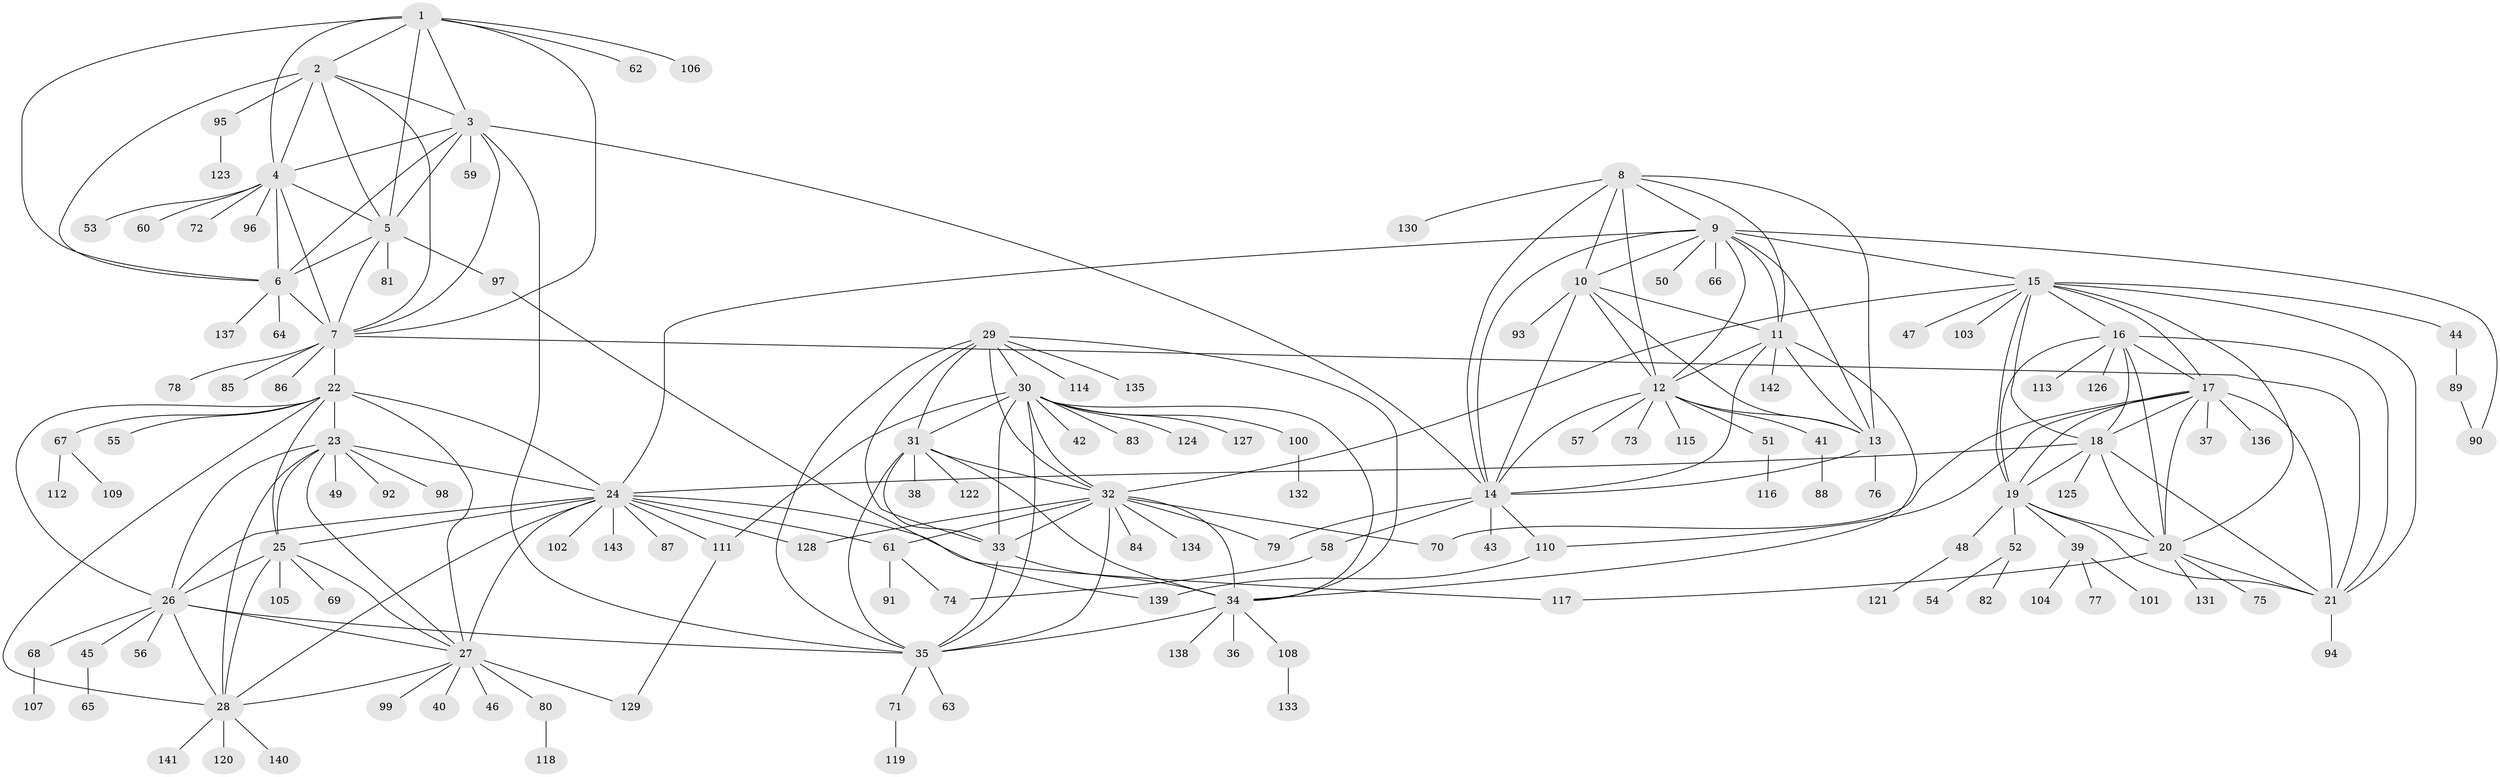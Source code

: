 // Generated by graph-tools (version 1.1) at 2025/26/03/09/25 03:26:43]
// undirected, 143 vertices, 234 edges
graph export_dot {
graph [start="1"]
  node [color=gray90,style=filled];
  1;
  2;
  3;
  4;
  5;
  6;
  7;
  8;
  9;
  10;
  11;
  12;
  13;
  14;
  15;
  16;
  17;
  18;
  19;
  20;
  21;
  22;
  23;
  24;
  25;
  26;
  27;
  28;
  29;
  30;
  31;
  32;
  33;
  34;
  35;
  36;
  37;
  38;
  39;
  40;
  41;
  42;
  43;
  44;
  45;
  46;
  47;
  48;
  49;
  50;
  51;
  52;
  53;
  54;
  55;
  56;
  57;
  58;
  59;
  60;
  61;
  62;
  63;
  64;
  65;
  66;
  67;
  68;
  69;
  70;
  71;
  72;
  73;
  74;
  75;
  76;
  77;
  78;
  79;
  80;
  81;
  82;
  83;
  84;
  85;
  86;
  87;
  88;
  89;
  90;
  91;
  92;
  93;
  94;
  95;
  96;
  97;
  98;
  99;
  100;
  101;
  102;
  103;
  104;
  105;
  106;
  107;
  108;
  109;
  110;
  111;
  112;
  113;
  114;
  115;
  116;
  117;
  118;
  119;
  120;
  121;
  122;
  123;
  124;
  125;
  126;
  127;
  128;
  129;
  130;
  131;
  132;
  133;
  134;
  135;
  136;
  137;
  138;
  139;
  140;
  141;
  142;
  143;
  1 -- 2;
  1 -- 3;
  1 -- 4;
  1 -- 5;
  1 -- 6;
  1 -- 7;
  1 -- 62;
  1 -- 106;
  2 -- 3;
  2 -- 4;
  2 -- 5;
  2 -- 6;
  2 -- 7;
  2 -- 95;
  3 -- 4;
  3 -- 5;
  3 -- 6;
  3 -- 7;
  3 -- 14;
  3 -- 35;
  3 -- 59;
  4 -- 5;
  4 -- 6;
  4 -- 7;
  4 -- 53;
  4 -- 60;
  4 -- 72;
  4 -- 96;
  5 -- 6;
  5 -- 7;
  5 -- 81;
  5 -- 97;
  6 -- 7;
  6 -- 64;
  6 -- 137;
  7 -- 21;
  7 -- 22;
  7 -- 78;
  7 -- 85;
  7 -- 86;
  8 -- 9;
  8 -- 10;
  8 -- 11;
  8 -- 12;
  8 -- 13;
  8 -- 14;
  8 -- 130;
  9 -- 10;
  9 -- 11;
  9 -- 12;
  9 -- 13;
  9 -- 14;
  9 -- 15;
  9 -- 24;
  9 -- 50;
  9 -- 66;
  9 -- 90;
  10 -- 11;
  10 -- 12;
  10 -- 13;
  10 -- 14;
  10 -- 93;
  11 -- 12;
  11 -- 13;
  11 -- 14;
  11 -- 34;
  11 -- 142;
  12 -- 13;
  12 -- 14;
  12 -- 41;
  12 -- 51;
  12 -- 57;
  12 -- 73;
  12 -- 115;
  13 -- 14;
  13 -- 76;
  14 -- 43;
  14 -- 58;
  14 -- 79;
  14 -- 110;
  15 -- 16;
  15 -- 17;
  15 -- 18;
  15 -- 19;
  15 -- 20;
  15 -- 21;
  15 -- 32;
  15 -- 44;
  15 -- 47;
  15 -- 103;
  16 -- 17;
  16 -- 18;
  16 -- 19;
  16 -- 20;
  16 -- 21;
  16 -- 113;
  16 -- 126;
  17 -- 18;
  17 -- 19;
  17 -- 20;
  17 -- 21;
  17 -- 37;
  17 -- 70;
  17 -- 110;
  17 -- 136;
  18 -- 19;
  18 -- 20;
  18 -- 21;
  18 -- 24;
  18 -- 125;
  19 -- 20;
  19 -- 21;
  19 -- 39;
  19 -- 48;
  19 -- 52;
  20 -- 21;
  20 -- 75;
  20 -- 117;
  20 -- 131;
  21 -- 94;
  22 -- 23;
  22 -- 24;
  22 -- 25;
  22 -- 26;
  22 -- 27;
  22 -- 28;
  22 -- 55;
  22 -- 67;
  23 -- 24;
  23 -- 25;
  23 -- 26;
  23 -- 27;
  23 -- 28;
  23 -- 49;
  23 -- 92;
  23 -- 98;
  24 -- 25;
  24 -- 26;
  24 -- 27;
  24 -- 28;
  24 -- 61;
  24 -- 87;
  24 -- 102;
  24 -- 111;
  24 -- 117;
  24 -- 128;
  24 -- 143;
  25 -- 26;
  25 -- 27;
  25 -- 28;
  25 -- 69;
  25 -- 105;
  26 -- 27;
  26 -- 28;
  26 -- 35;
  26 -- 45;
  26 -- 56;
  26 -- 68;
  27 -- 28;
  27 -- 40;
  27 -- 46;
  27 -- 80;
  27 -- 99;
  27 -- 129;
  28 -- 120;
  28 -- 140;
  28 -- 141;
  29 -- 30;
  29 -- 31;
  29 -- 32;
  29 -- 33;
  29 -- 34;
  29 -- 35;
  29 -- 114;
  29 -- 135;
  30 -- 31;
  30 -- 32;
  30 -- 33;
  30 -- 34;
  30 -- 35;
  30 -- 42;
  30 -- 83;
  30 -- 100;
  30 -- 111;
  30 -- 124;
  30 -- 127;
  31 -- 32;
  31 -- 33;
  31 -- 34;
  31 -- 35;
  31 -- 38;
  31 -- 122;
  32 -- 33;
  32 -- 34;
  32 -- 35;
  32 -- 61;
  32 -- 70;
  32 -- 79;
  32 -- 84;
  32 -- 128;
  32 -- 134;
  33 -- 34;
  33 -- 35;
  34 -- 35;
  34 -- 36;
  34 -- 108;
  34 -- 138;
  35 -- 63;
  35 -- 71;
  39 -- 77;
  39 -- 101;
  39 -- 104;
  41 -- 88;
  44 -- 89;
  45 -- 65;
  48 -- 121;
  51 -- 116;
  52 -- 54;
  52 -- 82;
  58 -- 74;
  61 -- 74;
  61 -- 91;
  67 -- 109;
  67 -- 112;
  68 -- 107;
  71 -- 119;
  80 -- 118;
  89 -- 90;
  95 -- 123;
  97 -- 139;
  100 -- 132;
  108 -- 133;
  110 -- 139;
  111 -- 129;
}

